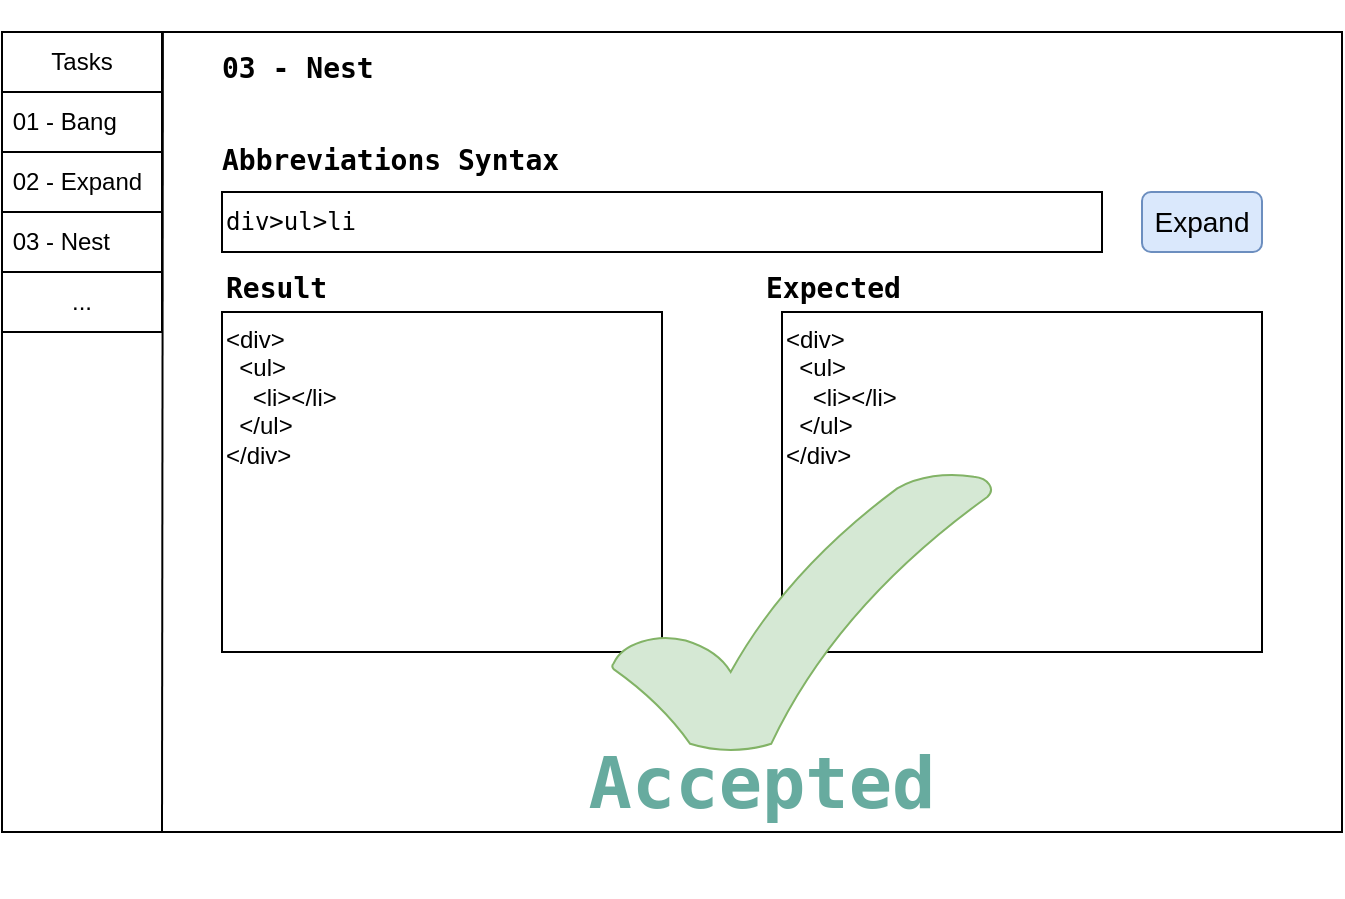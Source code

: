 <mxfile version="22.1.16" type="device">
  <diagram name="Page-1" id="zz84zi7w2aZHHOXkVZlx">
    <mxGraphModel dx="1221" dy="736" grid="1" gridSize="10" guides="1" tooltips="1" connect="1" arrows="1" fold="1" page="1" pageScale="1" pageWidth="850" pageHeight="1100" math="0" shadow="0">
      <root>
        <mxCell id="0" />
        <mxCell id="1" parent="0" />
        <mxCell id="QiNJm8DW8LiBt3anIEx7-3" value="" style="rounded=0;whiteSpace=wrap;html=1;" vertex="1" parent="1">
          <mxGeometry x="60" y="360" width="670" height="400" as="geometry" />
        </mxCell>
        <mxCell id="QiNJm8DW8LiBt3anIEx7-4" value="&lt;pre&gt;&lt;code&gt;div&amp;gt;ul&amp;gt;li&lt;/code&gt;&lt;/pre&gt;" style="rounded=0;whiteSpace=wrap;html=1;align=left;" vertex="1" parent="1">
          <mxGeometry x="170" y="440" width="440" height="30" as="geometry" />
        </mxCell>
        <mxCell id="QiNJm8DW8LiBt3anIEx7-6" value="Expand" style="rounded=1;whiteSpace=wrap;html=1;fillColor=#dae8fc;strokeColor=#6c8ebf;fontSize=14;" vertex="1" parent="1">
          <mxGeometry x="630" y="440" width="60" height="30" as="geometry" />
        </mxCell>
        <mxCell id="QiNJm8DW8LiBt3anIEx7-7" value="&lt;div&gt;&amp;lt;div&amp;gt;&lt;/div&gt;&lt;div&gt;&amp;nbsp; &amp;lt;ul&amp;gt;&lt;/div&gt;&lt;div&gt;&amp;nbsp; &amp;nbsp; &amp;lt;li&amp;gt;&amp;lt;/li&amp;gt;&lt;/div&gt;&lt;div&gt;&amp;nbsp; &amp;lt;/ul&amp;gt;&lt;/div&gt;&lt;div&gt;&amp;lt;/div&amp;gt;&lt;/div&gt;&lt;div&gt;&lt;br&gt;&lt;/div&gt;" style="rounded=0;whiteSpace=wrap;html=1;align=left;verticalAlign=top;" vertex="1" parent="1">
          <mxGeometry x="170" y="500" width="220" height="170" as="geometry" />
        </mxCell>
        <mxCell id="QiNJm8DW8LiBt3anIEx7-8" value="&lt;pre&gt;&lt;h1&gt;&lt;font style=&quot;font-size: 14px;&quot;&gt;Abbreviations Syntax&lt;/font&gt;&lt;/h1&gt;&lt;/pre&gt;" style="text;html=1;strokeColor=none;fillColor=none;align=left;verticalAlign=middle;whiteSpace=wrap;rounded=0;" vertex="1" parent="1">
          <mxGeometry x="168.05" y="406.4" width="200" height="30" as="geometry" />
        </mxCell>
        <mxCell id="QiNJm8DW8LiBt3anIEx7-9" value="&lt;pre&gt;&lt;h1&gt;&lt;font style=&quot;font-size: 14px;&quot;&gt;Result&lt;/font&gt;&lt;/h1&gt;&lt;/pre&gt;" style="text;html=1;strokeColor=none;fillColor=none;align=left;verticalAlign=middle;whiteSpace=wrap;rounded=0;" vertex="1" parent="1">
          <mxGeometry x="170" y="470" width="200" height="30" as="geometry" />
        </mxCell>
        <mxCell id="QiNJm8DW8LiBt3anIEx7-10" value="&lt;div&gt;&amp;lt;div&amp;gt;&lt;/div&gt;&lt;div&gt;&amp;nbsp; &amp;lt;ul&amp;gt;&lt;/div&gt;&lt;div&gt;&amp;nbsp; &amp;nbsp; &amp;lt;li&amp;gt;&amp;lt;/li&amp;gt;&lt;/div&gt;&lt;div&gt;&amp;nbsp; &amp;lt;/ul&amp;gt;&lt;/div&gt;&lt;div style=&quot;&quot;&gt;&amp;lt;/div&amp;gt;&lt;/div&gt;" style="rounded=0;whiteSpace=wrap;html=1;align=left;verticalAlign=top;" vertex="1" parent="1">
          <mxGeometry x="450" y="500" width="240" height="170" as="geometry" />
        </mxCell>
        <mxCell id="QiNJm8DW8LiBt3anIEx7-12" value="&lt;pre&gt;&lt;h1&gt;&lt;font style=&quot;font-size: 14px;&quot;&gt;Expected&lt;/font&gt;&lt;/h1&gt;&lt;/pre&gt;" style="text;html=1;strokeColor=none;fillColor=none;align=left;verticalAlign=middle;whiteSpace=wrap;rounded=0;" vertex="1" parent="1">
          <mxGeometry x="440" y="470" width="200" height="30" as="geometry" />
        </mxCell>
        <mxCell id="QiNJm8DW8LiBt3anIEx7-14" value="" style="verticalLabelPosition=bottom;verticalAlign=top;html=1;shape=mxgraph.basic.tick;fillColor=#d5e8d4;strokeColor=#82b366;" vertex="1" parent="1">
          <mxGeometry x="365" y="580" width="190" height="140" as="geometry" />
        </mxCell>
        <mxCell id="QiNJm8DW8LiBt3anIEx7-15" value="&lt;pre style=&quot;font-size: 36px;&quot;&gt;&lt;h1 style=&quot;font-size: 36px;&quot;&gt;&lt;font color=&quot;#67ab9f&quot; style=&quot;font-size: 36px;&quot;&gt;Accepted&lt;/font&gt;&lt;/h1&gt;&lt;/pre&gt;" style="text;html=1;strokeColor=none;fillColor=none;align=center;verticalAlign=middle;whiteSpace=wrap;rounded=0;fontStyle=1;fontSize=36;" vertex="1" parent="1">
          <mxGeometry x="340" y="720" width="200" height="30" as="geometry" />
        </mxCell>
        <mxCell id="QiNJm8DW8LiBt3anIEx7-16" value="" style="endArrow=none;html=1;rounded=0;entryX=0.093;entryY=0.003;entryDx=0;entryDy=0;entryPerimeter=0;" edge="1" parent="1">
          <mxGeometry width="50" height="50" relative="1" as="geometry">
            <mxPoint x="140" y="760" as="sourcePoint" />
            <mxPoint x="140.45" y="360.2" as="targetPoint" />
          </mxGeometry>
        </mxCell>
        <mxCell id="QiNJm8DW8LiBt3anIEx7-19" value="Tasks" style="rounded=0;whiteSpace=wrap;html=1;" vertex="1" parent="1">
          <mxGeometry x="60" y="360" width="80" height="30" as="geometry" />
        </mxCell>
        <mxCell id="QiNJm8DW8LiBt3anIEx7-20" value="&amp;nbsp;01 - Bang&amp;nbsp;" style="rounded=0;whiteSpace=wrap;html=1;align=left;" vertex="1" parent="1">
          <mxGeometry x="60" y="390" width="80" height="30" as="geometry" />
        </mxCell>
        <mxCell id="QiNJm8DW8LiBt3anIEx7-21" value="&amp;nbsp;02 - Expand" style="rounded=0;whiteSpace=wrap;html=1;align=left;" vertex="1" parent="1">
          <mxGeometry x="60" y="420" width="80" height="30" as="geometry" />
        </mxCell>
        <mxCell id="QiNJm8DW8LiBt3anIEx7-22" value="&amp;nbsp;03 - Nest" style="rounded=0;whiteSpace=wrap;html=1;align=left;" vertex="1" parent="1">
          <mxGeometry x="60" y="450" width="80" height="30" as="geometry" />
        </mxCell>
        <mxCell id="QiNJm8DW8LiBt3anIEx7-23" value="&lt;pre&gt;&lt;h1&gt;&lt;font style=&quot;font-size: 14px;&quot;&gt;03 - Nest&lt;/font&gt;&lt;/h1&gt;&lt;/pre&gt;" style="text;html=1;strokeColor=none;fillColor=none;align=left;verticalAlign=middle;whiteSpace=wrap;rounded=0;" vertex="1" parent="1">
          <mxGeometry x="168.05" y="360" width="200" height="30" as="geometry" />
        </mxCell>
        <mxCell id="QiNJm8DW8LiBt3anIEx7-25" value="..." style="rounded=0;whiteSpace=wrap;html=1;align=center;" vertex="1" parent="1">
          <mxGeometry x="60" y="480" width="80" height="30" as="geometry" />
        </mxCell>
      </root>
    </mxGraphModel>
  </diagram>
</mxfile>
